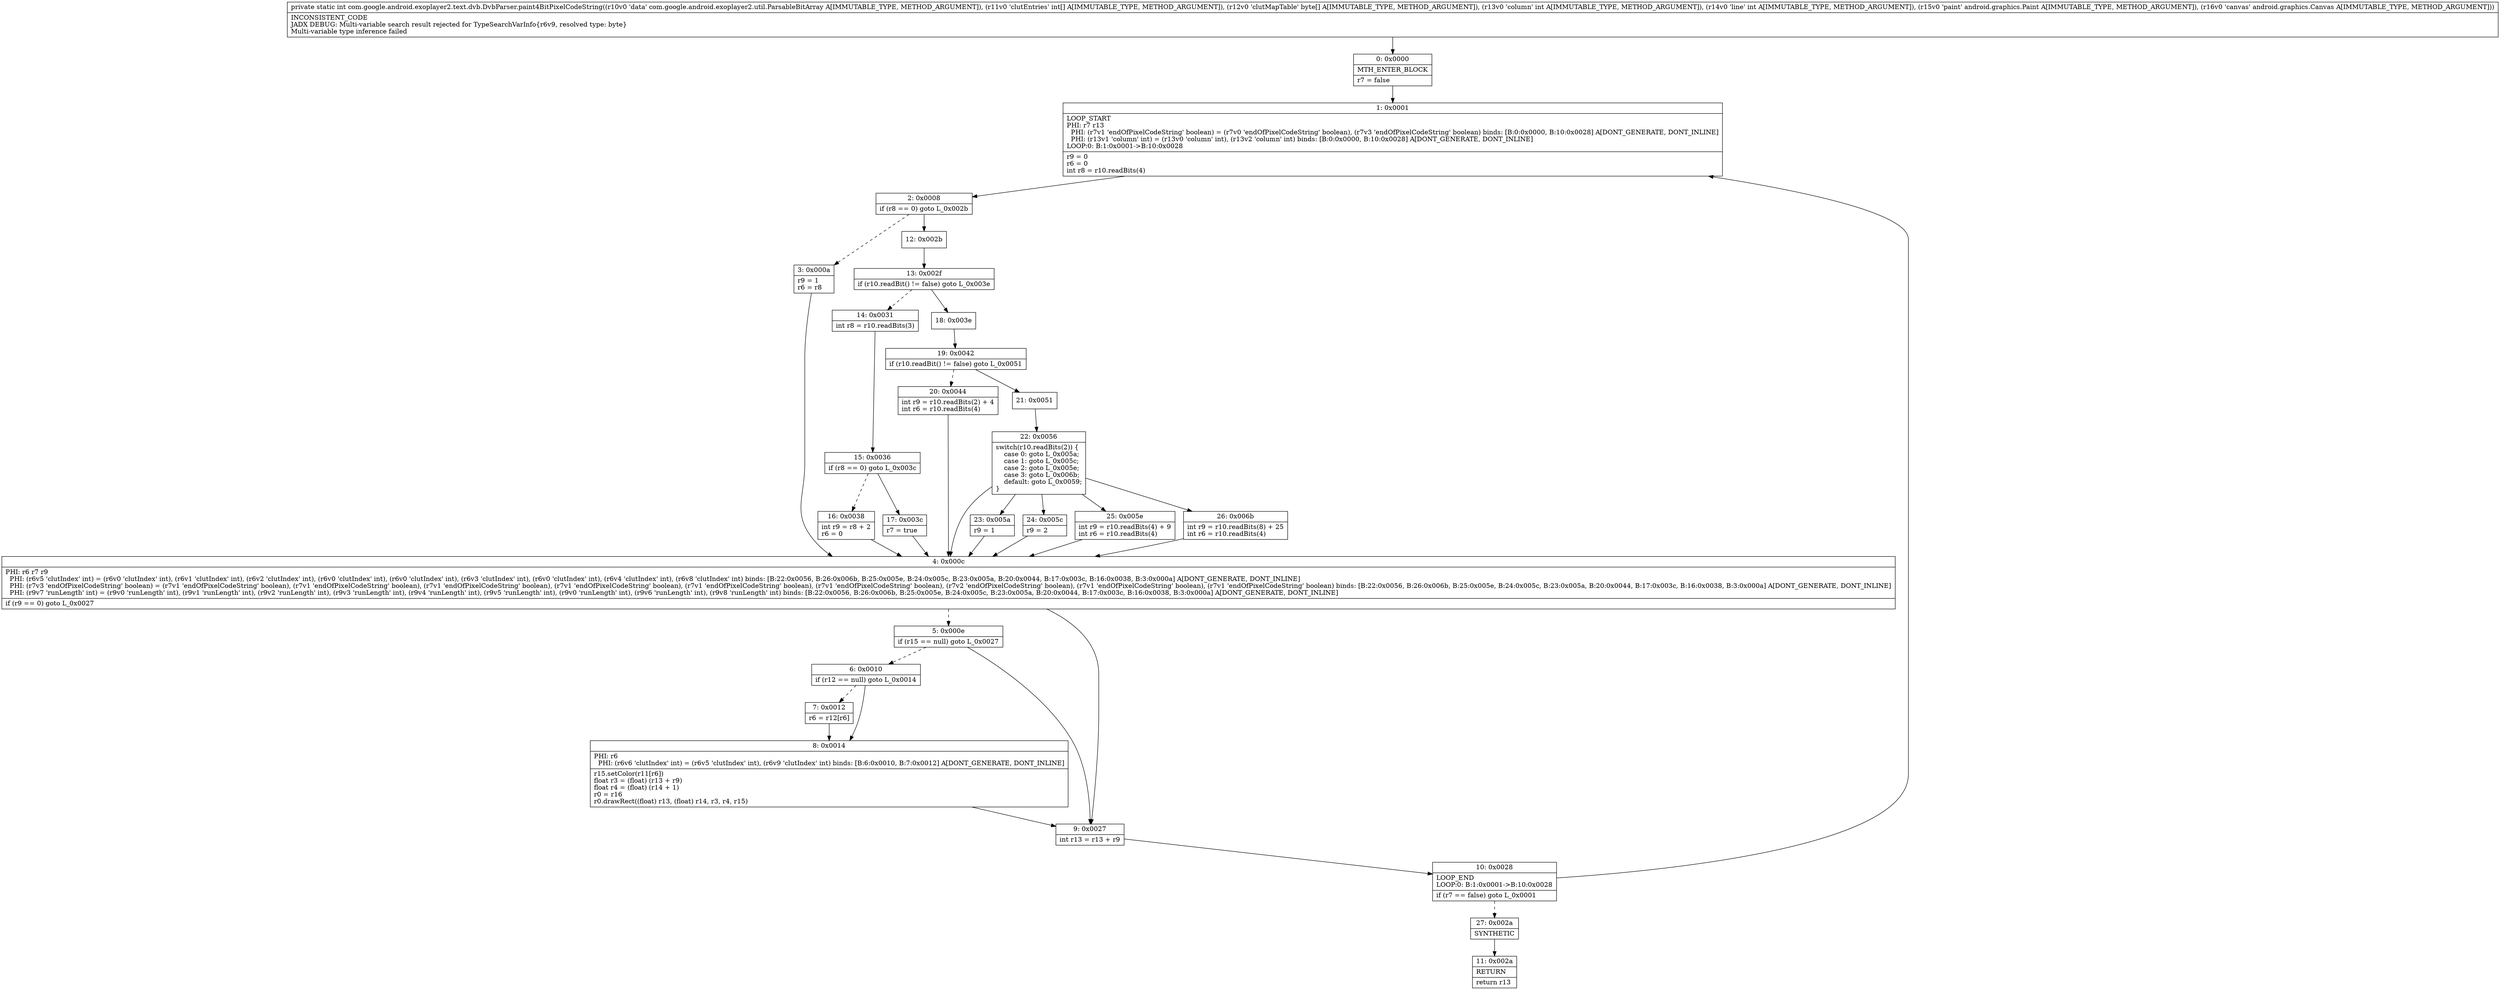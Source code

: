 digraph "CFG forcom.google.android.exoplayer2.text.dvb.DvbParser.paint4BitPixelCodeString(Lcom\/google\/android\/exoplayer2\/util\/ParsableBitArray;[I[BIILandroid\/graphics\/Paint;Landroid\/graphics\/Canvas;)I" {
Node_0 [shape=record,label="{0\:\ 0x0000|MTH_ENTER_BLOCK\l|r7 = false\l}"];
Node_1 [shape=record,label="{1\:\ 0x0001|LOOP_START\lPHI: r7 r13 \l  PHI: (r7v1 'endOfPixelCodeString' boolean) = (r7v0 'endOfPixelCodeString' boolean), (r7v3 'endOfPixelCodeString' boolean) binds: [B:0:0x0000, B:10:0x0028] A[DONT_GENERATE, DONT_INLINE]\l  PHI: (r13v1 'column' int) = (r13v0 'column' int), (r13v2 'column' int) binds: [B:0:0x0000, B:10:0x0028] A[DONT_GENERATE, DONT_INLINE]\lLOOP:0: B:1:0x0001\-\>B:10:0x0028\l|r9 = 0\lr6 = 0\lint r8 = r10.readBits(4)\l}"];
Node_2 [shape=record,label="{2\:\ 0x0008|if (r8 == 0) goto L_0x002b\l}"];
Node_3 [shape=record,label="{3\:\ 0x000a|r9 = 1\lr6 = r8\l}"];
Node_4 [shape=record,label="{4\:\ 0x000c|PHI: r6 r7 r9 \l  PHI: (r6v5 'clutIndex' int) = (r6v0 'clutIndex' int), (r6v1 'clutIndex' int), (r6v2 'clutIndex' int), (r6v0 'clutIndex' int), (r6v0 'clutIndex' int), (r6v3 'clutIndex' int), (r6v0 'clutIndex' int), (r6v4 'clutIndex' int), (r6v8 'clutIndex' int) binds: [B:22:0x0056, B:26:0x006b, B:25:0x005e, B:24:0x005c, B:23:0x005a, B:20:0x0044, B:17:0x003c, B:16:0x0038, B:3:0x000a] A[DONT_GENERATE, DONT_INLINE]\l  PHI: (r7v3 'endOfPixelCodeString' boolean) = (r7v1 'endOfPixelCodeString' boolean), (r7v1 'endOfPixelCodeString' boolean), (r7v1 'endOfPixelCodeString' boolean), (r7v1 'endOfPixelCodeString' boolean), (r7v1 'endOfPixelCodeString' boolean), (r7v1 'endOfPixelCodeString' boolean), (r7v2 'endOfPixelCodeString' boolean), (r7v1 'endOfPixelCodeString' boolean), (r7v1 'endOfPixelCodeString' boolean) binds: [B:22:0x0056, B:26:0x006b, B:25:0x005e, B:24:0x005c, B:23:0x005a, B:20:0x0044, B:17:0x003c, B:16:0x0038, B:3:0x000a] A[DONT_GENERATE, DONT_INLINE]\l  PHI: (r9v7 'runLength' int) = (r9v0 'runLength' int), (r9v1 'runLength' int), (r9v2 'runLength' int), (r9v3 'runLength' int), (r9v4 'runLength' int), (r9v5 'runLength' int), (r9v0 'runLength' int), (r9v6 'runLength' int), (r9v8 'runLength' int) binds: [B:22:0x0056, B:26:0x006b, B:25:0x005e, B:24:0x005c, B:23:0x005a, B:20:0x0044, B:17:0x003c, B:16:0x0038, B:3:0x000a] A[DONT_GENERATE, DONT_INLINE]\l|if (r9 == 0) goto L_0x0027\l}"];
Node_5 [shape=record,label="{5\:\ 0x000e|if (r15 == null) goto L_0x0027\l}"];
Node_6 [shape=record,label="{6\:\ 0x0010|if (r12 == null) goto L_0x0014\l}"];
Node_7 [shape=record,label="{7\:\ 0x0012|r6 = r12[r6]\l}"];
Node_8 [shape=record,label="{8\:\ 0x0014|PHI: r6 \l  PHI: (r6v6 'clutIndex' int) = (r6v5 'clutIndex' int), (r6v9 'clutIndex' int) binds: [B:6:0x0010, B:7:0x0012] A[DONT_GENERATE, DONT_INLINE]\l|r15.setColor(r11[r6])\lfloat r3 = (float) (r13 + r9)\lfloat r4 = (float) (r14 + 1)\lr0 = r16\lr0.drawRect((float) r13, (float) r14, r3, r4, r15)\l}"];
Node_9 [shape=record,label="{9\:\ 0x0027|int r13 = r13 + r9\l}"];
Node_10 [shape=record,label="{10\:\ 0x0028|LOOP_END\lLOOP:0: B:1:0x0001\-\>B:10:0x0028\l|if (r7 == false) goto L_0x0001\l}"];
Node_11 [shape=record,label="{11\:\ 0x002a|RETURN\l|return r13\l}"];
Node_12 [shape=record,label="{12\:\ 0x002b}"];
Node_13 [shape=record,label="{13\:\ 0x002f|if (r10.readBit() != false) goto L_0x003e\l}"];
Node_14 [shape=record,label="{14\:\ 0x0031|int r8 = r10.readBits(3)\l}"];
Node_15 [shape=record,label="{15\:\ 0x0036|if (r8 == 0) goto L_0x003c\l}"];
Node_16 [shape=record,label="{16\:\ 0x0038|int r9 = r8 + 2\lr6 = 0\l}"];
Node_17 [shape=record,label="{17\:\ 0x003c|r7 = true\l}"];
Node_18 [shape=record,label="{18\:\ 0x003e}"];
Node_19 [shape=record,label="{19\:\ 0x0042|if (r10.readBit() != false) goto L_0x0051\l}"];
Node_20 [shape=record,label="{20\:\ 0x0044|int r9 = r10.readBits(2) + 4\lint r6 = r10.readBits(4)\l}"];
Node_21 [shape=record,label="{21\:\ 0x0051}"];
Node_22 [shape=record,label="{22\:\ 0x0056|switch(r10.readBits(2)) \{\l    case 0: goto L_0x005a;\l    case 1: goto L_0x005c;\l    case 2: goto L_0x005e;\l    case 3: goto L_0x006b;\l    default: goto L_0x0059;\l\}\l}"];
Node_23 [shape=record,label="{23\:\ 0x005a|r9 = 1\l}"];
Node_24 [shape=record,label="{24\:\ 0x005c|r9 = 2\l}"];
Node_25 [shape=record,label="{25\:\ 0x005e|int r9 = r10.readBits(4) + 9\lint r6 = r10.readBits(4)\l}"];
Node_26 [shape=record,label="{26\:\ 0x006b|int r9 = r10.readBits(8) + 25\lint r6 = r10.readBits(4)\l}"];
Node_27 [shape=record,label="{27\:\ 0x002a|SYNTHETIC\l}"];
MethodNode[shape=record,label="{private static int com.google.android.exoplayer2.text.dvb.DvbParser.paint4BitPixelCodeString((r10v0 'data' com.google.android.exoplayer2.util.ParsableBitArray A[IMMUTABLE_TYPE, METHOD_ARGUMENT]), (r11v0 'clutEntries' int[] A[IMMUTABLE_TYPE, METHOD_ARGUMENT]), (r12v0 'clutMapTable' byte[] A[IMMUTABLE_TYPE, METHOD_ARGUMENT]), (r13v0 'column' int A[IMMUTABLE_TYPE, METHOD_ARGUMENT]), (r14v0 'line' int A[IMMUTABLE_TYPE, METHOD_ARGUMENT]), (r15v0 'paint' android.graphics.Paint A[IMMUTABLE_TYPE, METHOD_ARGUMENT]), (r16v0 'canvas' android.graphics.Canvas A[IMMUTABLE_TYPE, METHOD_ARGUMENT]))  | INCONSISTENT_CODE\lJADX DEBUG: Multi\-variable search result rejected for TypeSearchVarInfo\{r6v9, resolved type: byte\}\lMulti\-variable type inference failed\l}"];
MethodNode -> Node_0;
Node_0 -> Node_1;
Node_1 -> Node_2;
Node_2 -> Node_3[style=dashed];
Node_2 -> Node_12;
Node_3 -> Node_4;
Node_4 -> Node_5[style=dashed];
Node_4 -> Node_9;
Node_5 -> Node_6[style=dashed];
Node_5 -> Node_9;
Node_6 -> Node_7[style=dashed];
Node_6 -> Node_8;
Node_7 -> Node_8;
Node_8 -> Node_9;
Node_9 -> Node_10;
Node_10 -> Node_1;
Node_10 -> Node_27[style=dashed];
Node_12 -> Node_13;
Node_13 -> Node_14[style=dashed];
Node_13 -> Node_18;
Node_14 -> Node_15;
Node_15 -> Node_16[style=dashed];
Node_15 -> Node_17;
Node_16 -> Node_4;
Node_17 -> Node_4;
Node_18 -> Node_19;
Node_19 -> Node_20[style=dashed];
Node_19 -> Node_21;
Node_20 -> Node_4;
Node_21 -> Node_22;
Node_22 -> Node_23;
Node_22 -> Node_24;
Node_22 -> Node_25;
Node_22 -> Node_26;
Node_22 -> Node_4;
Node_23 -> Node_4;
Node_24 -> Node_4;
Node_25 -> Node_4;
Node_26 -> Node_4;
Node_27 -> Node_11;
}

